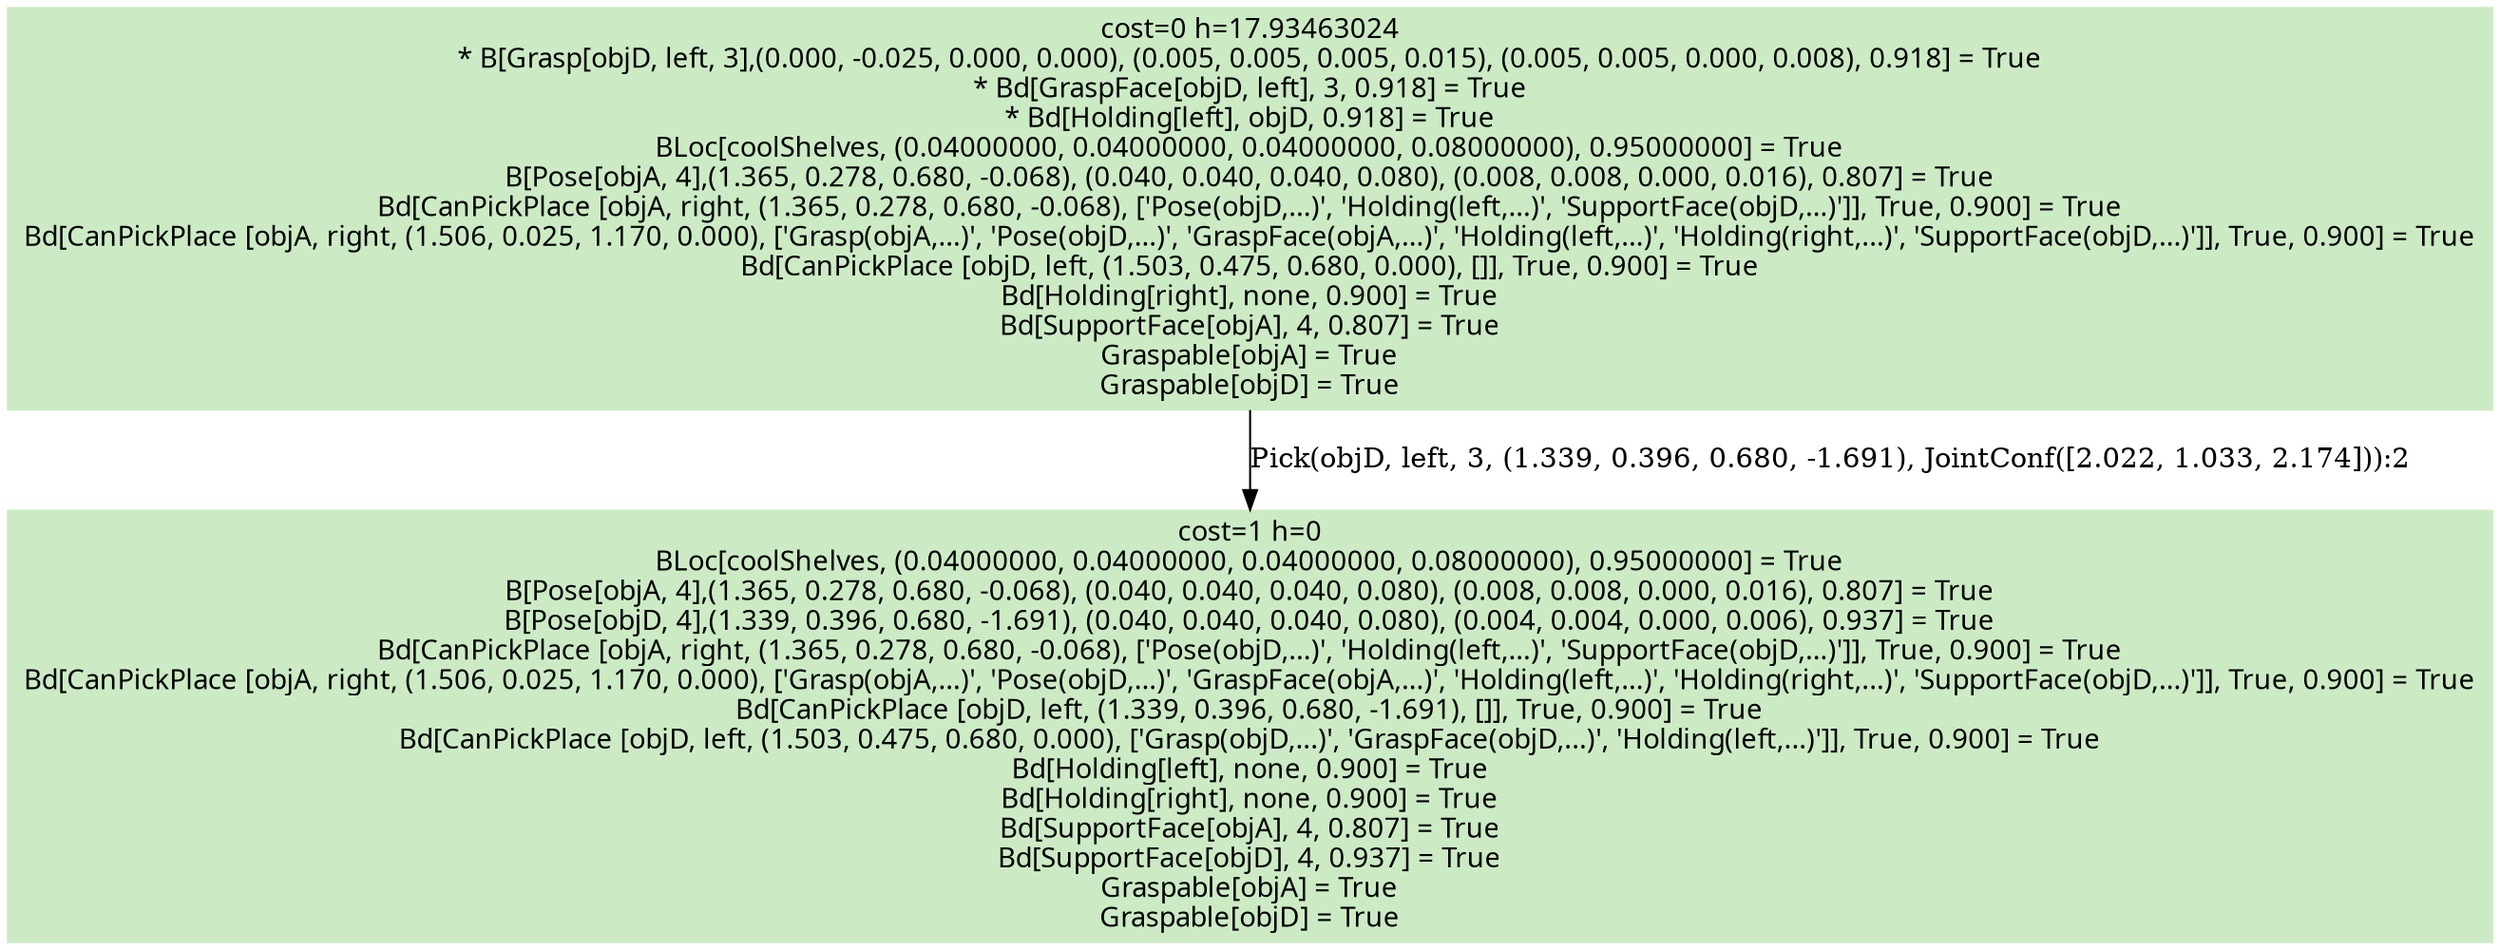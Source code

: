 digraph G {
    ordering=out;
    node [fontname=HelveticaBold];
    "3144" [shape=box, label="cost=0 h=17.93463024\n* B[Grasp[objD, left, 3],(0.000, -0.025, 0.000, 0.000), (0.005, 0.005, 0.005, 0.015), (0.005, 0.005, 0.000, 0.008), 0.918] = True\n* Bd[GraspFace[objD, left], 3, 0.918] = True\n* Bd[Holding[left], objD, 0.918] = True\nBLoc[coolShelves, (0.04000000, 0.04000000, 0.04000000, 0.08000000), 0.95000000] = True\nB[Pose[objA, 4],(1.365, 0.278, 0.680, -0.068), (0.040, 0.040, 0.040, 0.080), (0.008, 0.008, 0.000, 0.016), 0.807] = True\nBd[CanPickPlace [objA, right, (1.365, 0.278, 0.680, -0.068), ['Pose(objD,...)', 'Holding(left,...)', 'SupportFace(objD,...)']], True, 0.900] = True\nBd[CanPickPlace [objA, right, (1.506, 0.025, 1.170, 0.000), ['Grasp(objA,...)', 'Pose(objD,...)', 'GraspFace(objA,...)', 'Holding(left,...)', 'Holding(right,...)', 'SupportFace(objD,...)']], True, 0.900] = True\nBd[CanPickPlace [objD, left, (1.503, 0.475, 0.680, 0.000), []], True, 0.900] = True\nBd[Holding[right], none, 0.900] = True\nBd[SupportFace[objA], 4, 0.807] = True\nGraspable[objA] = True\nGraspable[objD] = True\n"];
    "3159" [shape=box, label="cost=1 h=0\nBLoc[coolShelves, (0.04000000, 0.04000000, 0.04000000, 0.08000000), 0.95000000] = True\nB[Pose[objA, 4],(1.365, 0.278, 0.680, -0.068), (0.040, 0.040, 0.040, 0.080), (0.008, 0.008, 0.000, 0.016), 0.807] = True\nB[Pose[objD, 4],(1.339, 0.396, 0.680, -1.691), (0.040, 0.040, 0.040, 0.080), (0.004, 0.004, 0.000, 0.006), 0.937] = True\nBd[CanPickPlace [objA, right, (1.365, 0.278, 0.680, -0.068), ['Pose(objD,...)', 'Holding(left,...)', 'SupportFace(objD,...)']], True, 0.900] = True\nBd[CanPickPlace [objA, right, (1.506, 0.025, 1.170, 0.000), ['Grasp(objA,...)', 'Pose(objD,...)', 'GraspFace(objA,...)', 'Holding(left,...)', 'Holding(right,...)', 'SupportFace(objD,...)']], True, 0.900] = True\nBd[CanPickPlace [objD, left, (1.339, 0.396, 0.680, -1.691), []], True, 0.900] = True\nBd[CanPickPlace [objD, left, (1.503, 0.475, 0.680, 0.000), ['Grasp(objD,...)', 'GraspFace(objD,...)', 'Holding(left,...)']], True, 0.900] = True\nBd[Holding[left], none, 0.900] = True\nBd[Holding[right], none, 0.900] = True\nBd[SupportFace[objA], 4, 0.807] = True\nBd[SupportFace[objD], 4, 0.937] = True\nGraspable[objA] = True\nGraspable[objD] = True\n"];
    "3144" [shape=box, style=filled, colorscheme=pastel16, color=2, label="cost=0 h=17.93463024\n* B[Grasp[objD, left, 3],(0.000, -0.025, 0.000, 0.000), (0.005, 0.005, 0.005, 0.015), (0.005, 0.005, 0.000, 0.008), 0.918] = True\n* Bd[GraspFace[objD, left], 3, 0.918] = True\n* Bd[Holding[left], objD, 0.918] = True\nBLoc[coolShelves, (0.04000000, 0.04000000, 0.04000000, 0.08000000), 0.95000000] = True\nB[Pose[objA, 4],(1.365, 0.278, 0.680, -0.068), (0.040, 0.040, 0.040, 0.080), (0.008, 0.008, 0.000, 0.016), 0.807] = True\nBd[CanPickPlace [objA, right, (1.365, 0.278, 0.680, -0.068), ['Pose(objD,...)', 'Holding(left,...)', 'SupportFace(objD,...)']], True, 0.900] = True\nBd[CanPickPlace [objA, right, (1.506, 0.025, 1.170, 0.000), ['Grasp(objA,...)', 'Pose(objD,...)', 'GraspFace(objA,...)', 'Holding(left,...)', 'Holding(right,...)', 'SupportFace(objD,...)']], True, 0.900] = True\nBd[CanPickPlace [objD, left, (1.503, 0.475, 0.680, 0.000), []], True, 0.900] = True\nBd[Holding[right], none, 0.900] = True\nBd[SupportFace[objA], 4, 0.807] = True\nGraspable[objA] = True\nGraspable[objD] = True\n"];
    "3144" -> "3159"[label="Pick(objD, left, 3, (1.339, 0.396, 0.680, -1.691), JointConf([2.022, 1.033, 2.174])):2"];
    "3144" [shape=box, style=filled, colorscheme=pastel16,color=3];
    "3159" [shape=box, style=filled, colorscheme=pastel16,color=3];
}
